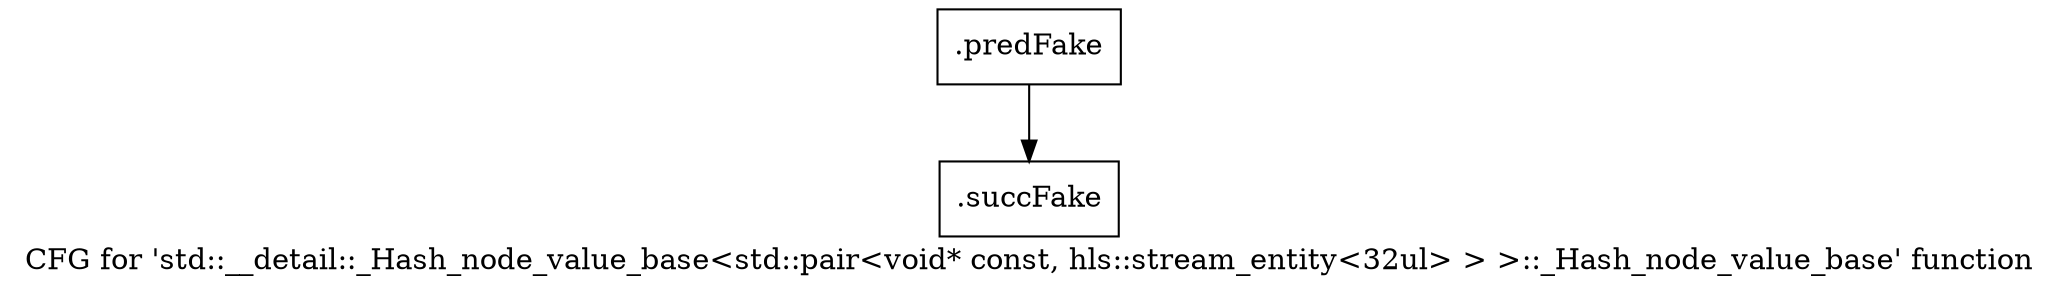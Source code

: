 digraph "CFG for 'std::__detail::_Hash_node_value_base\<std::pair\<void* const, hls::stream_entity\<32ul\> \> \>::_Hash_node_value_base' function" {
	label="CFG for 'std::__detail::_Hash_node_value_base\<std::pair\<void* const, hls::stream_entity\<32ul\> \> \>::_Hash_node_value_base' function";

	Node0x5948510 [shape=record,filename="",linenumber="",label="{.predFake}"];
	Node0x5948510 -> Node0x60a3440[ callList="" memoryops="" filename="/mnt/xilinx/Vitis_HLS/2021.2/tps/lnx64/gcc-6.2.0/lib/gcc/x86_64-pc-linux-gnu/6.2.0/../../../../include/c++/6.2.0/bits/hashtable_policy.h" execusionnum="0"];
	Node0x60a3440 [shape=record,filename="/mnt/xilinx/Vitis_HLS/2021.2/tps/lnx64/gcc-6.2.0/lib/gcc/x86_64-pc-linux-gnu/6.2.0/../../../../include/c++/6.2.0/bits/hashtable_policy.h",linenumber="242",label="{.succFake}"];
}

